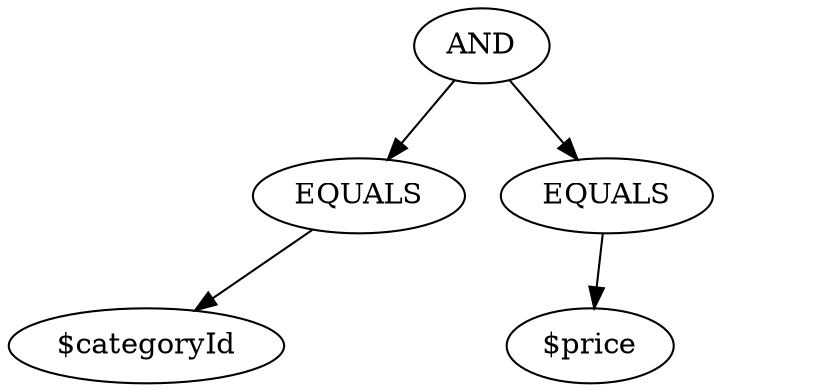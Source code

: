 digraph {
    AND[label="AND" class="operator,disabled"]
    eq1[label="EQUALS" class="operator,disabled"]
    eq2[label="EQUALS" class="operator,disabled"]
    categoryId[label="$categoryId" class="value"]
    price[label="$price" class="value"]
    categoryValue[label=10 class="value" style="invis"]
    priceValue[label=3 class="value" style="invis"]

    AND -> eq1[class="disabled"]
    AND -> eq2[class="disabled"]

    eq1 -> categoryId
    eq1 -> categoryValue[style="invis"]

    eq2 -> price
    eq2 -> priceValue[style="invis"]
}
